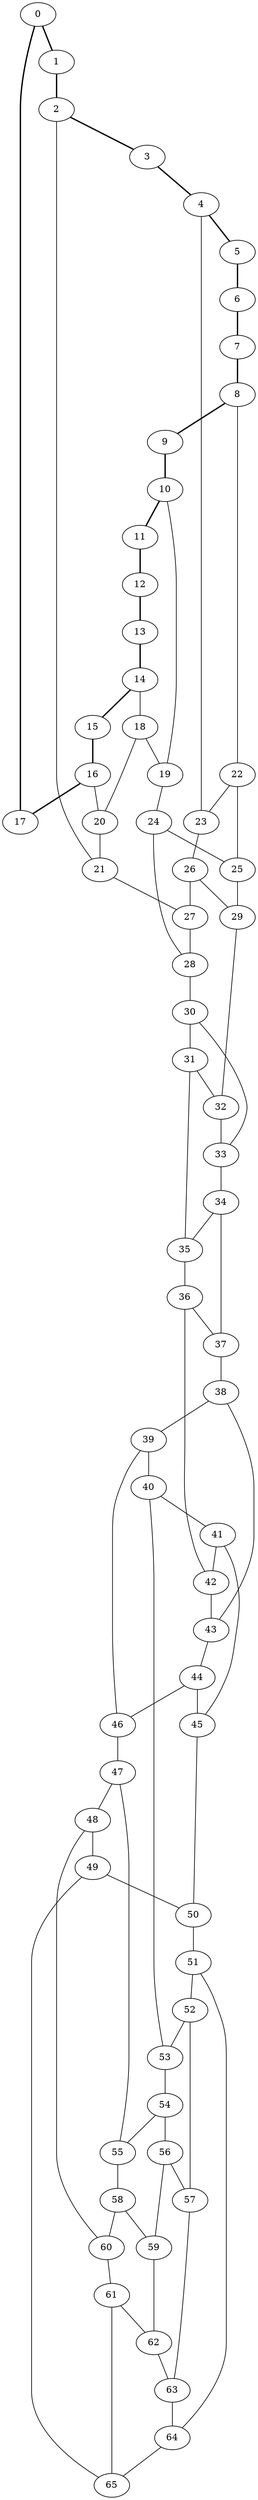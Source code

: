//Inside of this graph isn't 3-connected
graph G {
0 [ pos = " 18.50,0.00!" ];
0 -- 1[style=bold];
0 -- 17[style=bold];
1 [ pos = " 17.38,6.33!" ];
1 -- 2[style=bold];
2 [ pos = " 14.17,11.89!" ];
2 -- 3[style=bold];
2 -- 21;
3 [ pos = " 9.25,16.02!" ];
3 -- 4[style=bold];
4 [ pos = " 3.21,18.22!" ];
4 -- 5[style=bold];
4 -- 23;
5 [ pos = " -3.21,18.22!" ];
5 -- 6[style=bold];
6 [ pos = " -9.25,16.02!" ];
6 -- 7[style=bold];
7 [ pos = " -14.17,11.89!" ];
7 -- 8[style=bold];
8 [ pos = " -17.38,6.33!" ];
8 -- 9[style=bold];
8 -- 22;
9 [ pos = " -18.50,0.00!" ];
9 -- 10[style=bold];
10 [ pos = " -17.38,-6.33!" ];
10 -- 11[style=bold];
10 -- 19;
11 [ pos = " -14.17,-11.89!" ];
11 -- 12[style=bold];
12 [ pos = " -9.25,-16.02!" ];
12 -- 13[style=bold];
13 [ pos = " -3.21,-18.22!" ];
13 -- 14[style=bold];
14 [ pos = " 3.21,-18.22!" ];
14 -- 15[style=bold];
14 -- 18;
15 [ pos = " 9.25,-16.02!" ];
15 -- 16[style=bold];
16 [ pos = " 14.17,-11.89!" ];
16 -- 17[style=bold];
16 -- 20;
17 [ pos = " 17.38,-6.33!" ];
18 -- 19;
18 -- 20;
19 -- 24;
20 -- 21;
21 -- 27;
22 -- 23;
22 -- 25;
23 -- 26;
24 -- 25;
24 -- 28;
25 -- 29;
26 -- 27;
26 -- 29;
27 -- 28;
28 -- 30;
29 -- 32;
30 -- 31;
30 -- 33;
31 -- 32;
31 -- 35;
32 -- 33;
33 -- 34;
34 -- 35;
34 -- 37;
35 -- 36;
36 -- 37;
36 -- 42;
37 -- 38;
38 -- 39;
38 -- 43;
39 -- 40;
39 -- 46;
40 -- 41;
40 -- 53;
41 -- 42;
41 -- 45;
42 -- 43;
43 -- 44;
44 -- 45;
44 -- 46;
45 -- 50;
46 -- 47;
47 -- 48;
47 -- 55;
48 -- 49;
48 -- 60;
49 -- 50;
49 -- 65;
50 -- 51;
51 -- 52;
51 -- 64;
52 -- 53;
52 -- 57;
53 -- 54;
54 -- 55;
54 -- 56;
55 -- 58;
56 -- 57;
56 -- 59;
57 -- 63;
58 -- 59;
58 -- 60;
59 -- 62;
60 -- 61;
61 -- 62;
61 -- 65;
62 -- 63;
63 -- 64;
64 -- 65;
}
